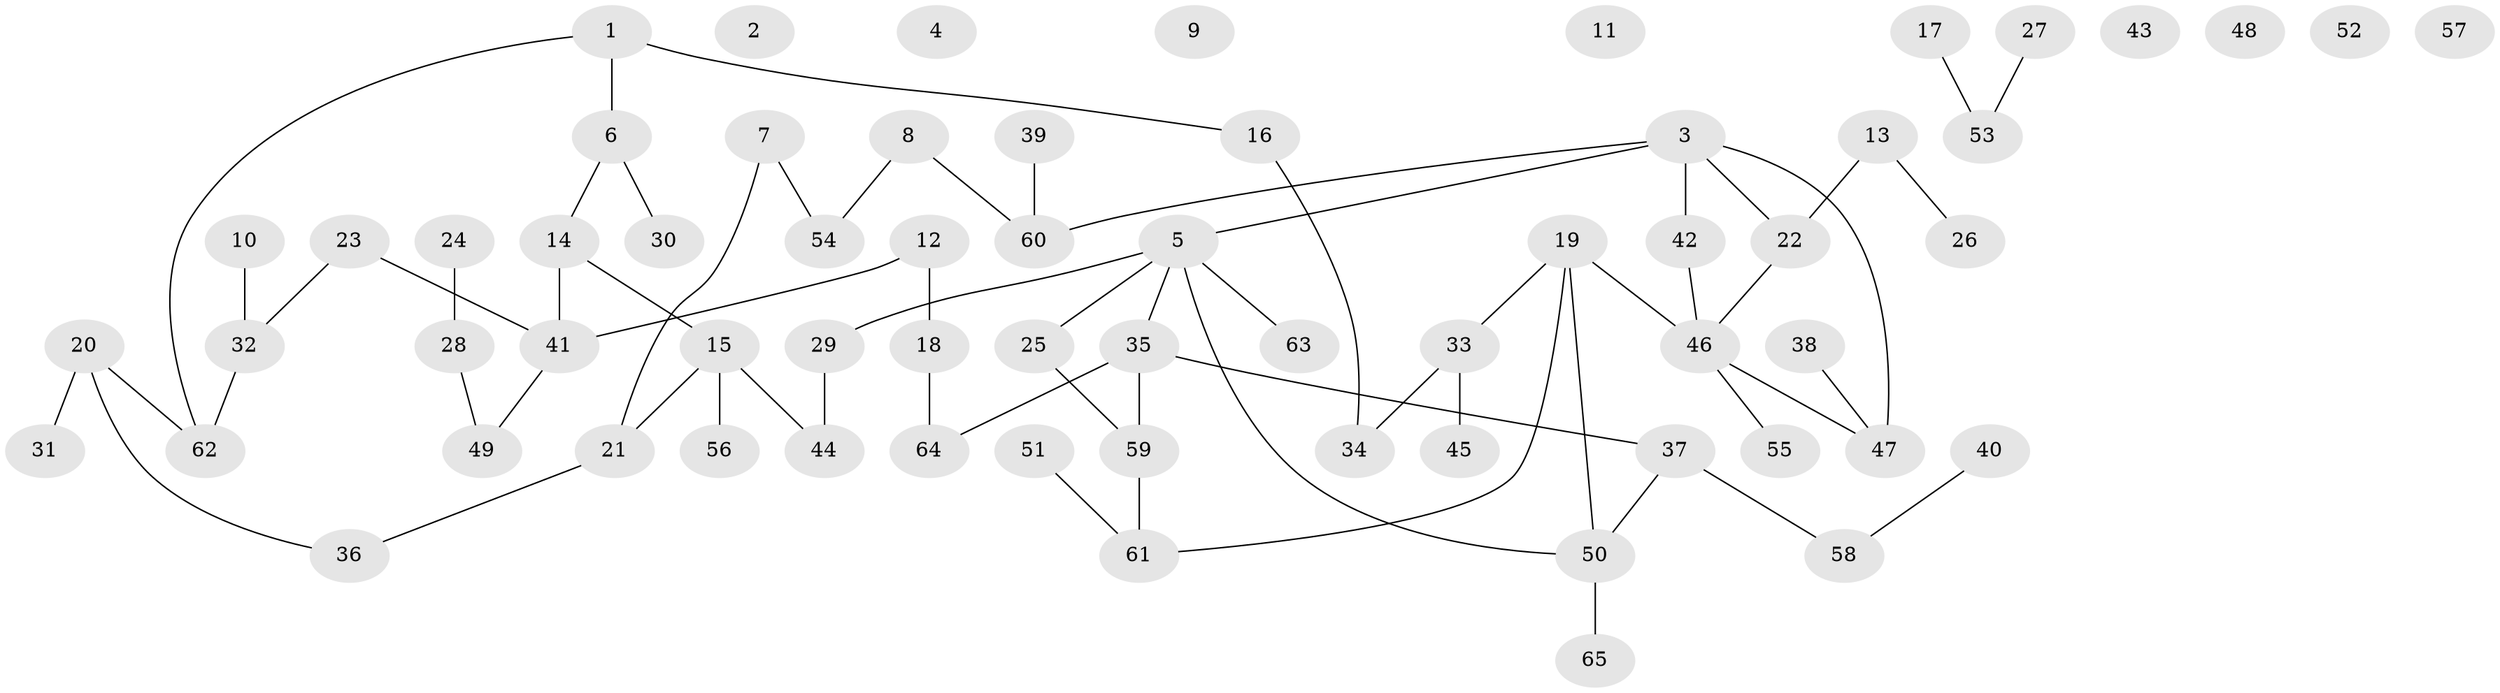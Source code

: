 // Generated by graph-tools (version 1.1) at 2025/33/03/09/25 02:33:49]
// undirected, 65 vertices, 66 edges
graph export_dot {
graph [start="1"]
  node [color=gray90,style=filled];
  1;
  2;
  3;
  4;
  5;
  6;
  7;
  8;
  9;
  10;
  11;
  12;
  13;
  14;
  15;
  16;
  17;
  18;
  19;
  20;
  21;
  22;
  23;
  24;
  25;
  26;
  27;
  28;
  29;
  30;
  31;
  32;
  33;
  34;
  35;
  36;
  37;
  38;
  39;
  40;
  41;
  42;
  43;
  44;
  45;
  46;
  47;
  48;
  49;
  50;
  51;
  52;
  53;
  54;
  55;
  56;
  57;
  58;
  59;
  60;
  61;
  62;
  63;
  64;
  65;
  1 -- 6;
  1 -- 16;
  1 -- 62;
  3 -- 5;
  3 -- 22;
  3 -- 42;
  3 -- 47;
  3 -- 60;
  5 -- 25;
  5 -- 29;
  5 -- 35;
  5 -- 50;
  5 -- 63;
  6 -- 14;
  6 -- 30;
  7 -- 21;
  7 -- 54;
  8 -- 54;
  8 -- 60;
  10 -- 32;
  12 -- 18;
  12 -- 41;
  13 -- 22;
  13 -- 26;
  14 -- 15;
  14 -- 41;
  15 -- 21;
  15 -- 44;
  15 -- 56;
  16 -- 34;
  17 -- 53;
  18 -- 64;
  19 -- 33;
  19 -- 46;
  19 -- 50;
  19 -- 61;
  20 -- 31;
  20 -- 36;
  20 -- 62;
  21 -- 36;
  22 -- 46;
  23 -- 32;
  23 -- 41;
  24 -- 28;
  25 -- 59;
  27 -- 53;
  28 -- 49;
  29 -- 44;
  32 -- 62;
  33 -- 34;
  33 -- 45;
  35 -- 37;
  35 -- 59;
  35 -- 64;
  37 -- 50;
  37 -- 58;
  38 -- 47;
  39 -- 60;
  40 -- 58;
  41 -- 49;
  42 -- 46;
  46 -- 47;
  46 -- 55;
  50 -- 65;
  51 -- 61;
  59 -- 61;
}
